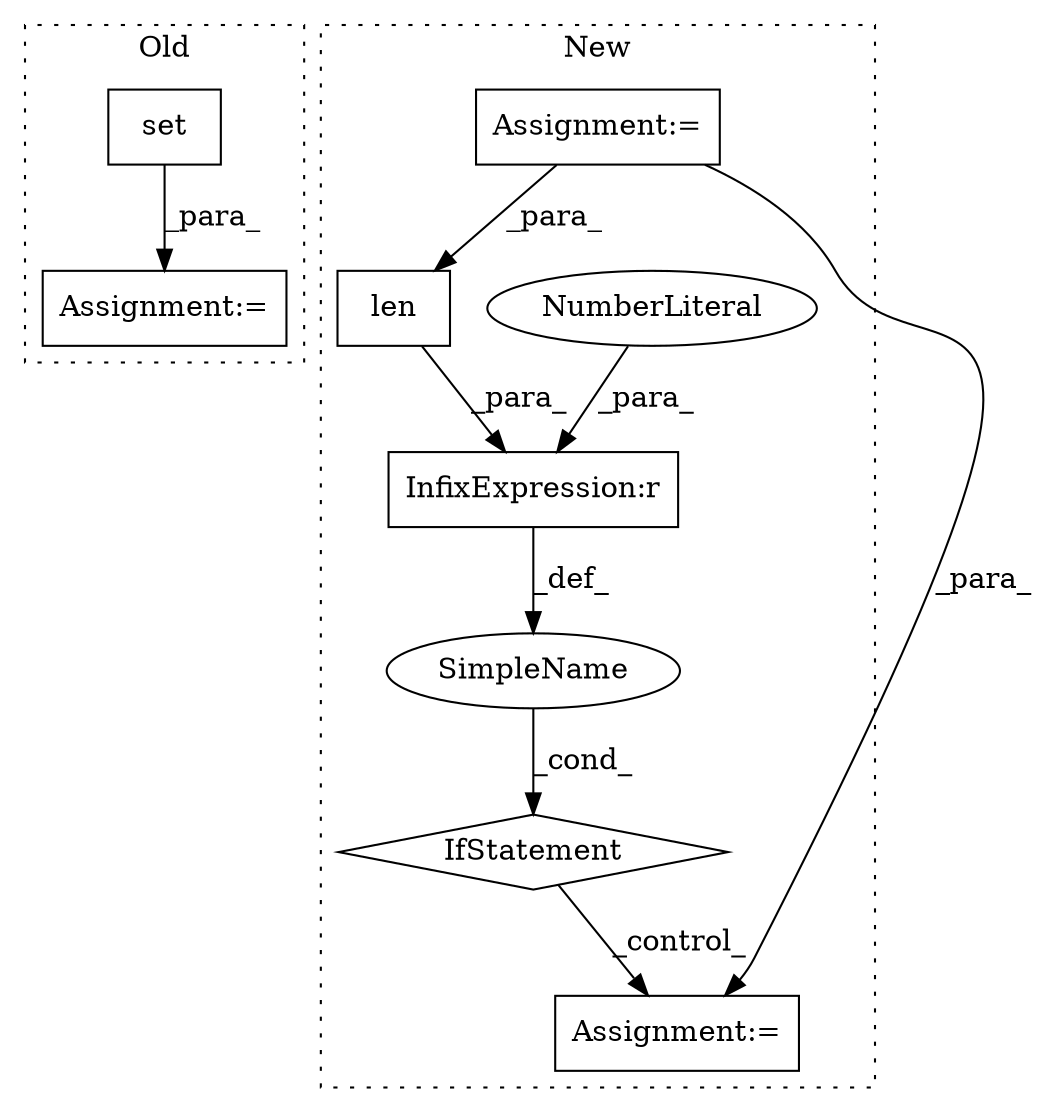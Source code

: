digraph G {
subgraph cluster0 {
1 [label="set" a="32" s="1409,1423" l="4,1" shape="box"];
3 [label="Assignment:=" a="7" s="1403" l="1" shape="box"];
label = "Old";
style="dotted";
}
subgraph cluster1 {
2 [label="len" a="32" s="1606,1628" l="4,1" shape="box"];
4 [label="InfixExpression:r" a="27" s="1629" l="3" shape="box"];
5 [label="IfStatement" a="25" s="1602,1633" l="4,2" shape="diamond"];
6 [label="NumberLiteral" a="34" s="1632" l="1" shape="ellipse"];
7 [label="Assignment:=" a="7" s="1656" l="1" shape="box"];
8 [label="SimpleName" a="42" s="" l="" shape="ellipse"];
9 [label="Assignment:=" a="7" s="1220" l="13" shape="box"];
label = "New";
style="dotted";
}
1 -> 3 [label="_para_"];
2 -> 4 [label="_para_"];
4 -> 8 [label="_def_"];
5 -> 7 [label="_control_"];
6 -> 4 [label="_para_"];
8 -> 5 [label="_cond_"];
9 -> 2 [label="_para_"];
9 -> 7 [label="_para_"];
}